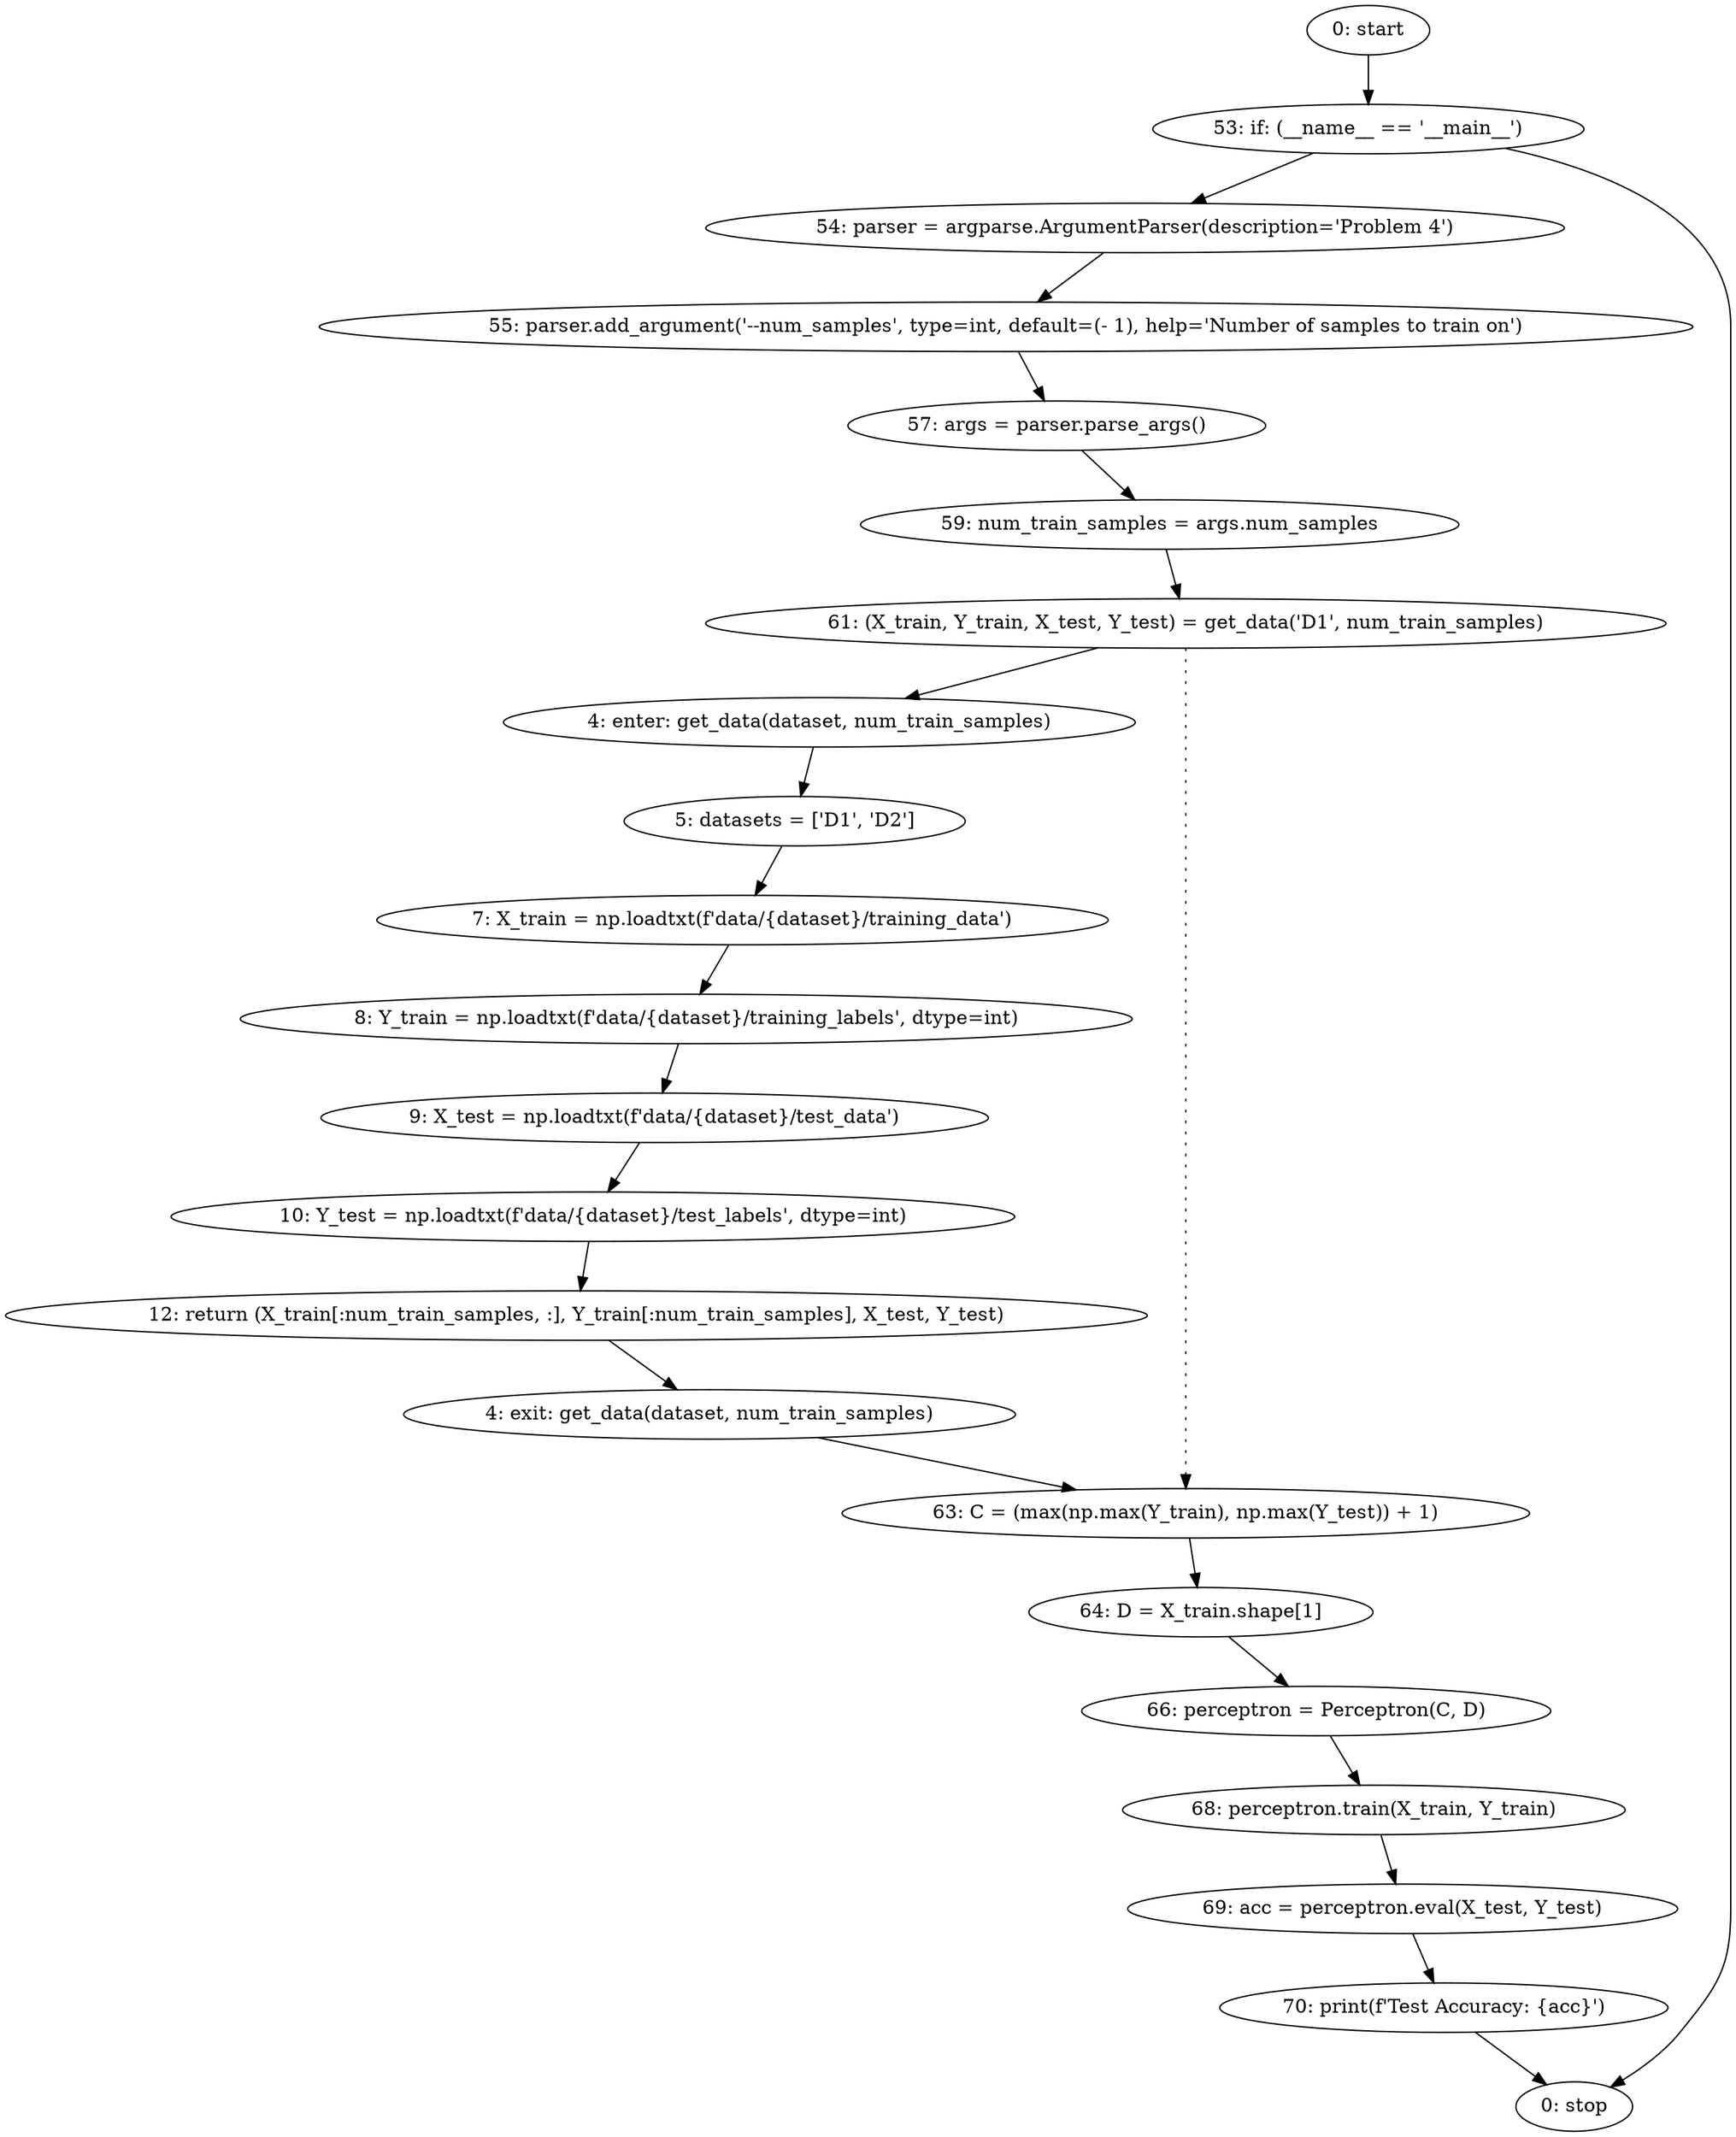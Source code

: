 strict digraph "" {
	node [label="\N"];
	0	 [label="0: start"];
	9	 [label="53: if: (__name__ == '__main__')"];
	0 -> 9;
	10	 [label="54: parser = argparse.ArgumentParser(description='Problem 4')"];
	9 -> 10;
	21	 [label="0: stop"];
	9 -> 21;
	1	 [label="4: enter: get_data(dataset, num_train_samples)"];
	3	 [label="5: datasets = ['D1', 'D2']"];
	1 -> 3;
	4	 [label="7: X_train = np.loadtxt(f'data/{dataset}/training_data')"];
	3 -> 4;
	14	 [label="61: (X_train, Y_train, X_test, Y_test) = get_data('D1', num_train_samples)"];
	14 -> 1;
	15	 [label="63: C = (max(np.max(Y_train), np.max(Y_test)) + 1)"];
	14 -> 15	 [style=dotted,
		weight=100];
	16	 [label="64: D = X_train.shape[1]"];
	15 -> 16;
	2	 [label="4: exit: get_data(dataset, num_train_samples)"];
	2 -> 15;
	8	 [label="12: return (X_train[:num_train_samples, :], Y_train[:num_train_samples], X_test, Y_test)"];
	8 -> 2;
	5	 [label="8: Y_train = np.loadtxt(f'data/{dataset}/training_labels', dtype=int)"];
	4 -> 5;
	6	 [label="9: X_test = np.loadtxt(f'data/{dataset}/test_data')"];
	5 -> 6;
	7	 [label="10: Y_test = np.loadtxt(f'data/{dataset}/test_labels', dtype=int)"];
	6 -> 7;
	7 -> 8;
	11	 [label="55: parser.add_argument('--num_samples', type=int, default=(- 1), help='Number of samples to train on')"];
	10 -> 11;
	12	 [label="57: args = parser.parse_args()"];
	11 -> 12;
	13	 [label="59: num_train_samples = args.num_samples"];
	12 -> 13;
	13 -> 14;
	17	 [label="66: perceptron = Perceptron(C, D)"];
	16 -> 17;
	18	 [label="68: perceptron.train(X_train, Y_train)"];
	17 -> 18;
	19	 [label="69: acc = perceptron.eval(X_test, Y_test)"];
	18 -> 19;
	20	 [label="70: print(f'Test Accuracy: {acc}')"];
	19 -> 20;
	20 -> 21;
}

